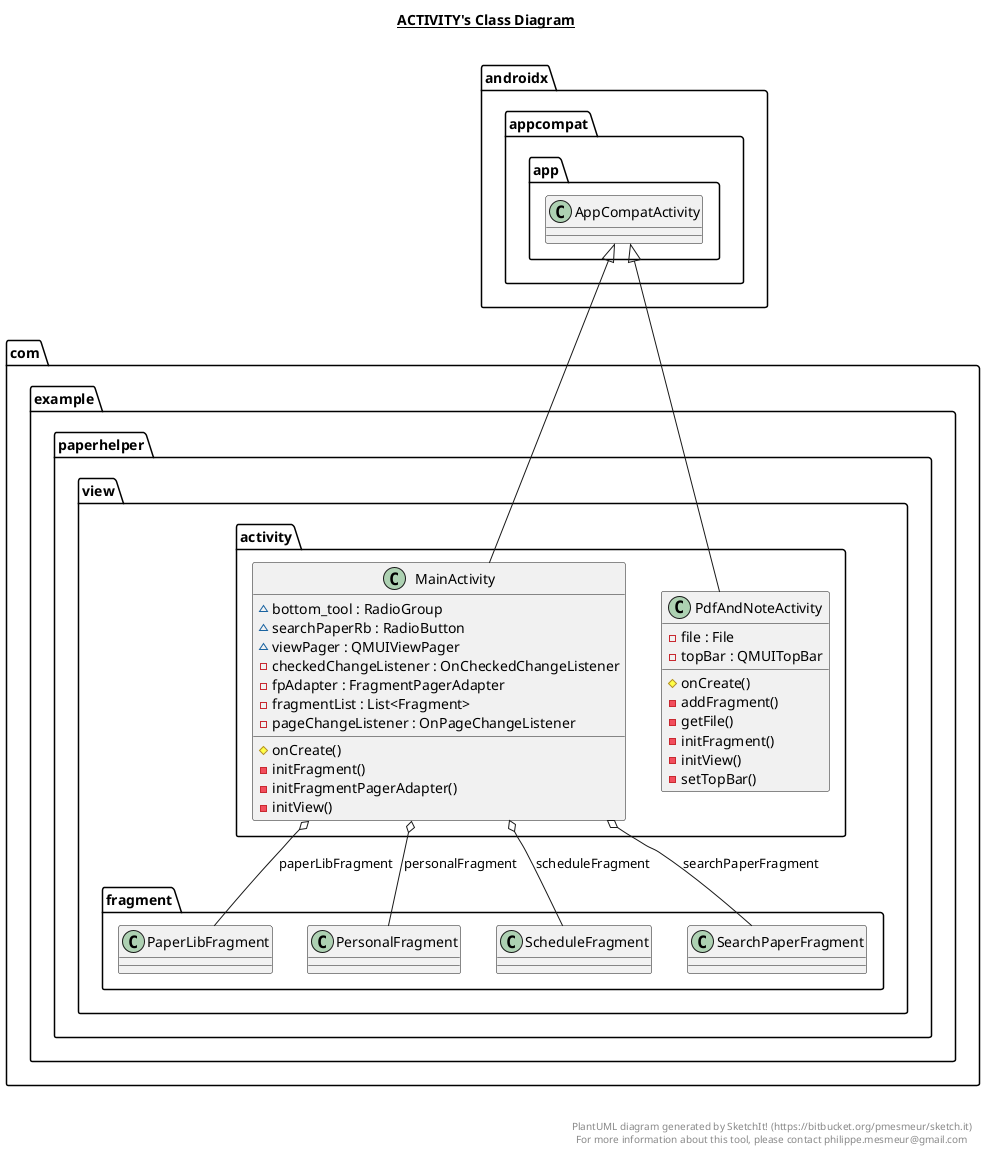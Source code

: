 @startuml

title __ACTIVITY's Class Diagram__\n

  namespace com.example.paperhelper {
    namespace view.activity {
      class com.example.paperhelper.view.activity.MainActivity {
          ~ bottom_tool : RadioGroup
          ~ searchPaperRb : RadioButton
          ~ viewPager : QMUIViewPager
          - checkedChangeListener : OnCheckedChangeListener
          - fpAdapter : FragmentPagerAdapter
          - fragmentList : List<Fragment>
          - pageChangeListener : OnPageChangeListener
          # onCreate()
          - initFragment()
          - initFragmentPagerAdapter()
          - initView()
      }
    }
  }
  

  namespace com.example.paperhelper {
    namespace view.activity {
      class com.example.paperhelper.view.activity.PdfAndNoteActivity {
          - file : File
          - topBar : QMUITopBar
          # onCreate()
          - addFragment()
          - getFile()
          - initFragment()
          - initView()
          - setTopBar()
      }
    }
  }
  

  com.example.paperhelper.view.activity.MainActivity -up-|> androidx.appcompat.app.AppCompatActivity
  com.example.paperhelper.view.activity.MainActivity o-- com.example.paperhelper.view.fragment.PaperLibFragment : paperLibFragment
  com.example.paperhelper.view.activity.MainActivity o-- com.example.paperhelper.view.fragment.PersonalFragment : personalFragment
  com.example.paperhelper.view.activity.MainActivity o-- com.example.paperhelper.view.fragment.ScheduleFragment : scheduleFragment
  com.example.paperhelper.view.activity.MainActivity o-- com.example.paperhelper.view.fragment.SearchPaperFragment : searchPaperFragment
  com.example.paperhelper.view.activity.PdfAndNoteActivity -up-|> androidx.appcompat.app.AppCompatActivity


right footer


PlantUML diagram generated by SketchIt! (https://bitbucket.org/pmesmeur/sketch.it)
For more information about this tool, please contact philippe.mesmeur@gmail.com
endfooter

@enduml
